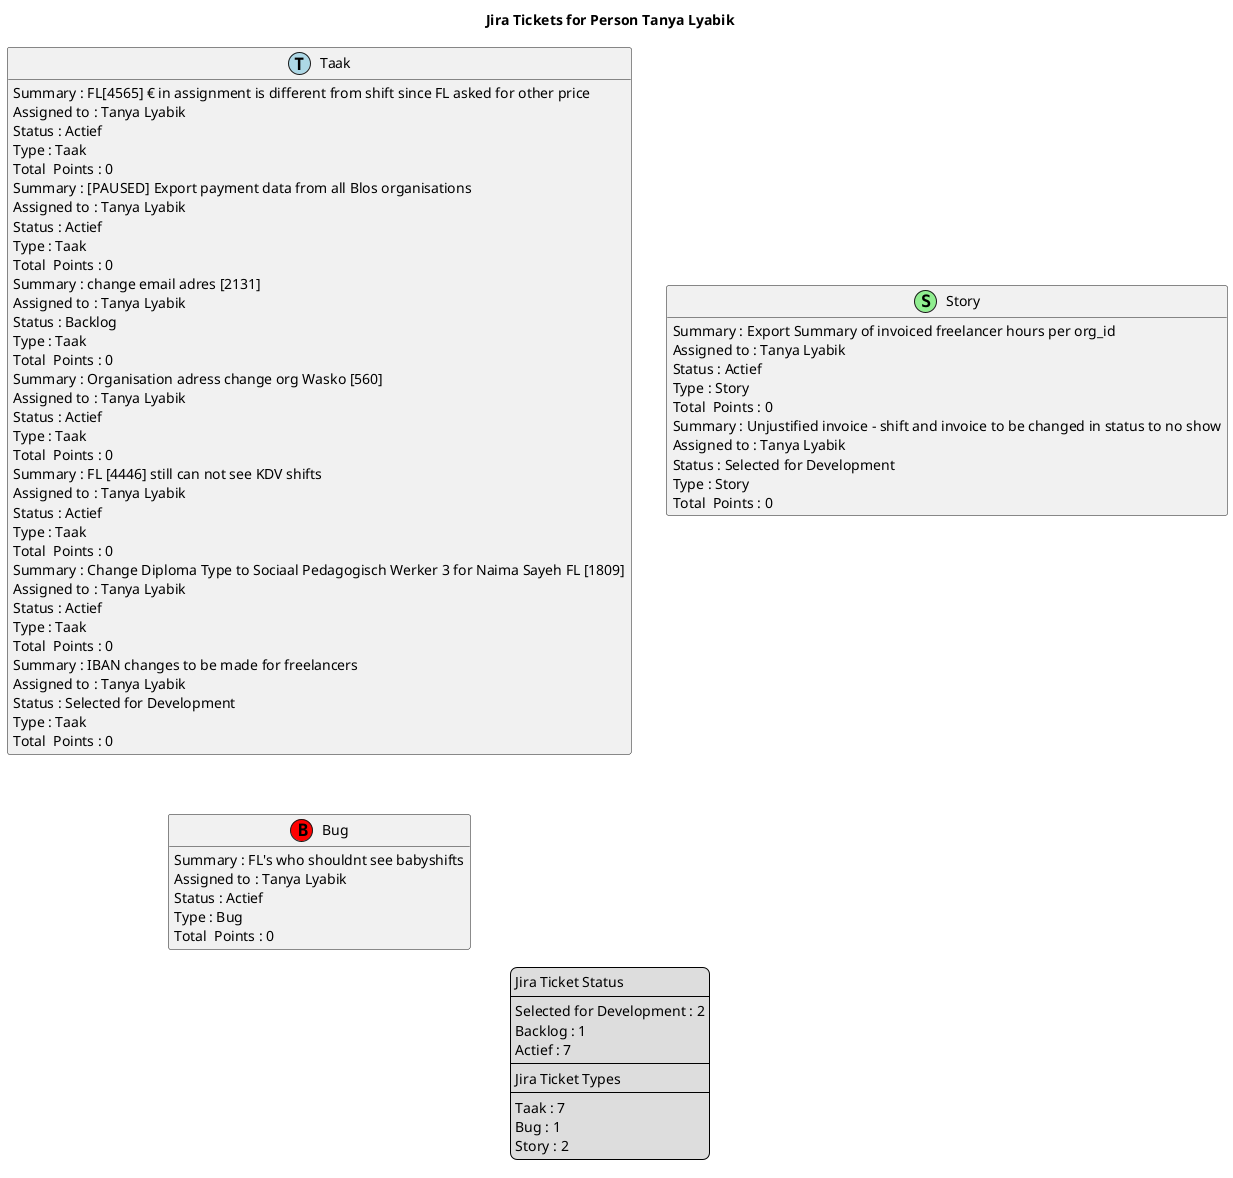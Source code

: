 @startuml
'https://plantuml.com/class-diagram

' GENERATE CLASS DIAGRAM ===========
' Generated at    : Thu Feb 13 13:30:50 CET 2025

title Jira Tickets for Person Tanya Lyabik
hide empty members

legend
Jira Ticket Status
----
Selected for Development : 2
Backlog : 1
Actief : 7
----
Jira Ticket Types
----
Taak : 7
Bug : 1
Story : 2
end legend


' Tickets =======
class "Taak" << (T,lightblue) >> {
 Summary : FL[4565] € in assignment is different from shift since FL asked for other price
 Assigned to : Tanya Lyabik
 Status : Actief
 Type : Taak
Total  Points : 0
}

class "Story" << (S,lightgreen) >> {
 Summary : Export Summary of invoiced freelancer hours per org_id
 Assigned to : Tanya Lyabik
 Status : Actief
 Type : Story
Total  Points : 0
}

class "Bug" << (B,red) >> {
 Summary : FL's who shouldnt see babyshifts
 Assigned to : Tanya Lyabik
 Status : Actief
 Type : Bug
Total  Points : 0
}

class "Taak" << (T,lightblue) >> {
 Summary : [PAUSED] Export payment data from all Blos organisations
 Assigned to : Tanya Lyabik
 Status : Actief
 Type : Taak
Total  Points : 0
}

class "Taak" << (T,lightblue) >> {
 Summary : change email adres [2131]
 Assigned to : Tanya Lyabik
 Status : Backlog
 Type : Taak
Total  Points : 0
}

class "Taak" << (T,lightblue) >> {
 Summary : Organisation adress change org Wasko [560]
 Assigned to : Tanya Lyabik
 Status : Actief
 Type : Taak
Total  Points : 0
}

class "Taak" << (T,lightblue) >> {
 Summary : FL [4446] still can not see KDV shifts
 Assigned to : Tanya Lyabik
 Status : Actief
 Type : Taak
Total  Points : 0
}

class "Taak" << (T,lightblue) >> {
 Summary : Change Diploma Type to Sociaal Pedagogisch Werker 3 for Naima Sayeh FL [1809] 
 Assigned to : Tanya Lyabik
 Status : Actief
 Type : Taak
Total  Points : 0
}

class "Taak" << (T,lightblue) >> {
 Summary : IBAN changes to be made for freelancers
 Assigned to : Tanya Lyabik
 Status : Selected for Development
 Type : Taak
Total  Points : 0
}

class "Story" << (S,lightgreen) >> {
 Summary : Unjustified invoice - shift and invoice to be changed in status to no show
 Assigned to : Tanya Lyabik
 Status : Selected for Development
 Type : Story
Total  Points : 0
}



' Links =======


@enduml
